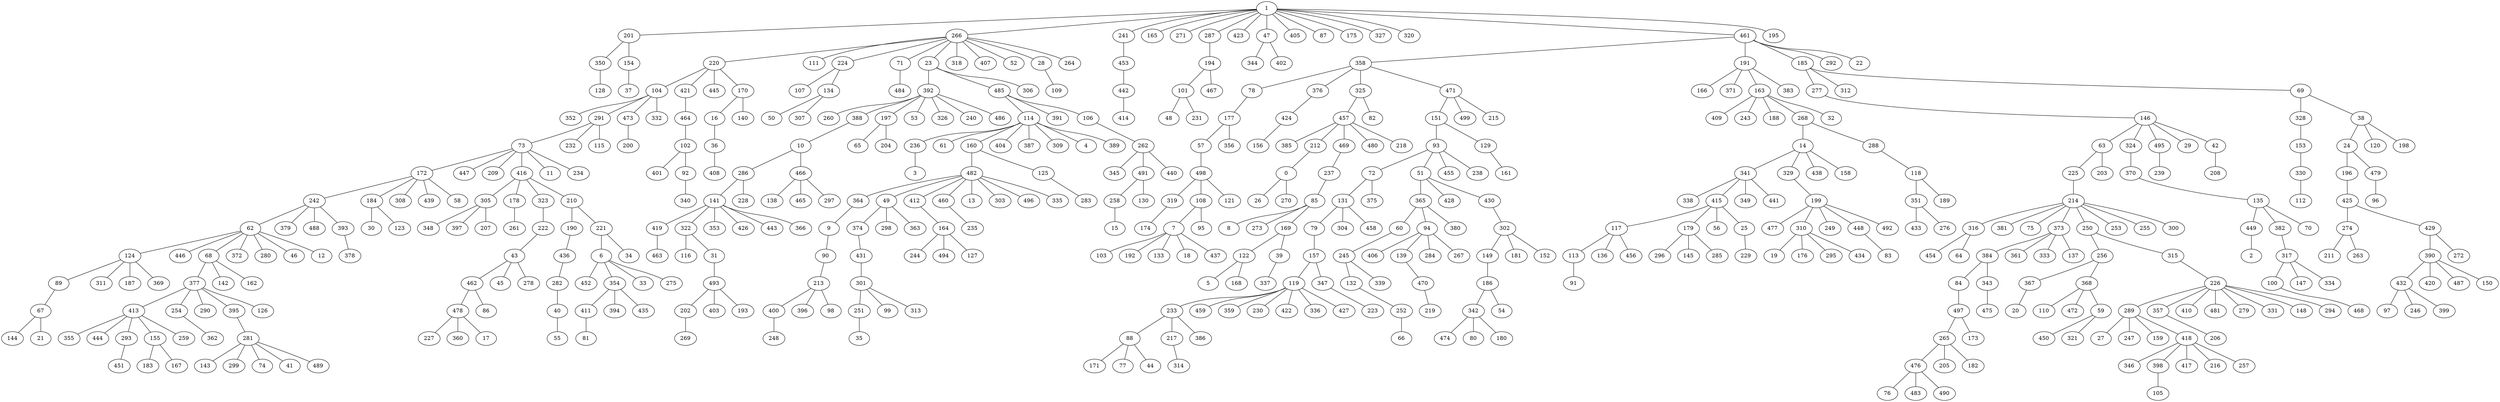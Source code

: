 strict graph G {
1;
201;
266;
241;
165;
271;
287;
423;
47;
405;
87;
175;
327;
320;
461;
195;
350;
154;
220;
111;
224;
71;
23;
318;
407;
52;
28;
264;
453;
194;
344;
402;
358;
191;
185;
292;
22;
128;
37;
104;
421;
445;
170;
107;
134;
484;
392;
485;
306;
109;
442;
101;
467;
78;
376;
325;
471;
166;
371;
163;
383;
277;
312;
69;
352;
291;
473;
332;
464;
16;
140;
50;
307;
260;
388;
197;
53;
326;
240;
486;
114;
391;
106;
414;
48;
231;
177;
424;
457;
82;
151;
499;
215;
409;
243;
188;
268;
32;
146;
328;
38;
73;
232;
115;
200;
102;
36;
10;
65;
204;
236;
61;
160;
404;
387;
309;
4;
389;
262;
57;
356;
156;
385;
212;
469;
480;
218;
93;
129;
14;
288;
63;
324;
495;
29;
42;
153;
24;
120;
198;
172;
447;
209;
416;
11;
234;
401;
92;
408;
286;
466;
3;
482;
125;
345;
491;
440;
498;
0;
237;
72;
51;
455;
238;
161;
341;
329;
438;
158;
118;
225;
203;
370;
239;
208;
330;
196;
479;
242;
184;
308;
439;
58;
305;
178;
323;
210;
340;
141;
228;
138;
465;
297;
364;
49;
412;
460;
13;
303;
496;
335;
283;
258;
130;
319;
108;
121;
26;
270;
85;
131;
375;
365;
428;
430;
338;
415;
349;
441;
199;
351;
189;
214;
135;
112;
425;
96;
62;
379;
488;
393;
30;
123;
348;
397;
207;
261;
222;
190;
221;
419;
322;
353;
426;
443;
366;
9;
374;
298;
363;
164;
235;
15;
174;
7;
95;
8;
273;
169;
79;
304;
458;
60;
94;
380;
302;
117;
179;
56;
25;
477;
310;
249;
448;
492;
433;
276;
316;
381;
75;
373;
250;
253;
255;
300;
449;
382;
70;
274;
429;
124;
446;
68;
372;
280;
46;
12;
378;
43;
436;
6;
34;
463;
116;
31;
90;
431;
244;
494;
127;
103;
192;
133;
18;
437;
122;
39;
157;
245;
406;
139;
284;
267;
149;
181;
152;
113;
136;
456;
296;
145;
285;
229;
19;
176;
295;
434;
83;
454;
64;
384;
361;
333;
137;
256;
315;
2;
317;
211;
263;
390;
272;
89;
311;
187;
369;
377;
142;
162;
462;
45;
278;
282;
452;
354;
33;
275;
493;
213;
301;
5;
168;
337;
119;
347;
132;
339;
470;
186;
91;
84;
343;
367;
368;
226;
100;
147;
334;
432;
420;
487;
150;
67;
413;
254;
290;
395;
126;
478;
86;
40;
411;
394;
435;
202;
403;
193;
400;
396;
98;
251;
99;
313;
233;
459;
359;
230;
422;
336;
427;
223;
252;
219;
342;
54;
497;
475;
20;
110;
472;
59;
289;
357;
410;
481;
279;
331;
148;
294;
468;
97;
246;
399;
144;
21;
355;
444;
293;
155;
259;
362;
281;
227;
360;
17;
55;
81;
269;
248;
35;
88;
217;
386;
66;
474;
80;
180;
265;
173;
450;
321;
27;
247;
159;
418;
206;
451;
183;
167;
143;
299;
74;
41;
489;
171;
77;
44;
314;
476;
205;
182;
346;
398;
417;
216;
257;
76;
483;
490;
105;
266 -- 23;
104 -- 291;
449 -- 2;
317 -- 334;
236 -- 3;
146 -- 29;
226 -- 481;
125 -- 283;
482 -- 13;
305 -- 207;
164 -- 244;
164 -- 127;
429 -- 390;
341 -- 349;
62 -- 372;
114 -- 387;
94 -- 284;
213 -- 400;
108 -- 7;
421 -- 464;
392 -- 326;
482 -- 335;
68 -- 162;
491 -- 258;
214 -- 253;
258 -- 15;
214 -- 255;
124 -- 369;
214 -- 300;
343 -- 475;
466 -- 465;
68 -- 377;
178 -- 261;
377 -- 254;
358 -- 325;
390 -- 420;
425 -- 274;
119 -- 233;
281 -- 489;
485 -- 391;
49 -- 363;
413 -- 259;
6 -- 33;
347 -- 223;
134 -- 50;
69 -- 38;
233 -- 386;
461 -- 358;
132 -- 252;
411 -- 81;
164 -- 494;
464 -- 102;
1 -- 461;
226 -- 410;
415 -- 56;
373 -- 137;
354 -- 435;
364 -- 9;
328 -- 153;
213 -- 98;
266 -- 111;
220 -- 104;
122 -- 5;
442 -- 414;
291 -- 73;
49 -- 374;
199 -- 492;
226 -- 294;
172 -- 242;
172 -- 439;
141 -- 353;
89 -- 67;
118 -- 351;
392 -- 388;
214 -- 381;
131 -- 458;
432 -- 97;
14 -- 158;
413 -- 293;
351 -- 276;
392 -- 197;
282 -- 40;
119 -- 230;
377 -- 395;
242 -- 62;
266 -- 407;
84 -- 497;
199 -- 448;
390 -- 150;
254 -- 362;
316 -- 454;
1 -- 271;
157 -- 119;
134 -- 307;
485 -- 106;
92 -- 340;
482 -- 412;
78 -- 177;
62 -- 446;
38 -- 24;
202 -- 269;
1 -- 287;
28 -- 109;
69 -- 328;
14 -- 329;
163 -- 268;
104 -- 332;
462 -- 86;
88 -- 77;
400 -- 248;
146 -- 495;
51 -- 430;
94 -- 139;
357 -- 206;
262 -- 440;
471 -- 151;
342 -- 80;
31 -- 493;
79 -- 157;
212 -- 0;
415 -- 179;
310 -- 19;
186 -- 342;
117 -- 113;
146 -- 324;
154 -- 37;
73 -- 416;
482 -- 496;
471 -- 499;
287 -- 194;
460 -- 235;
457 -- 480;
497 -- 173;
242 -- 393;
72 -- 131;
217 -- 314;
71 -- 484;
330 -- 112;
324 -- 370;
141 -- 322;
220 -- 445;
341 -- 338;
237 -- 85;
305 -- 348;
1 -- 47;
305 -- 397;
169 -- 39;
139 -- 470;
88 -- 44;
153 -- 330;
149 -- 186;
277 -- 146;
302 -- 181;
113 -- 91;
242 -- 488;
370 -- 135;
214 -- 373;
418 -- 346;
101 -- 48;
457 -- 212;
288 -- 118;
179 -- 296;
416 -- 178;
242 -- 379;
191 -- 383;
1 -- 175;
301 -- 313;
141 -- 366;
266 -- 224;
256 -- 367;
432 -- 399;
262 -- 345;
14 -- 341;
72 -- 375;
14 -- 438;
250 -- 315;
135 -- 382;
224 -- 107;
1 -- 405;
466 -- 138;
119 -- 459;
482 -- 303;
266 -- 318;
73 -- 234;
384 -- 84;
390 -- 432;
100 -- 468;
226 -- 279;
141 -- 443;
122 -- 168;
233 -- 217;
119 -- 336;
495 -- 239;
16 -- 36;
226 -- 331;
67 -- 21;
184 -- 30;
7 -- 133;
7 -- 437;
461 -- 292;
274 -- 263;
221 -- 6;
225 -- 214;
1 -- 241;
416 -- 305;
354 -- 394;
461 -- 191;
289 -- 418;
163 -- 188;
265 -- 182;
85 -- 273;
191 -- 166;
470 -- 219;
392 -- 486;
101 -- 231;
1 -- 195;
160 -- 125;
114 -- 404;
365 -- 60;
351 -- 433;
62 -- 68;
59 -- 450;
191 -- 163;
118 -- 189;
457 -- 218;
485 -- 114;
170 -- 140;
172 -- 308;
418 -- 417;
341 -- 441;
367 -- 20;
266 -- 220;
0 -- 270;
293 -- 451;
114 -- 61;
172 -- 184;
184 -- 123;
179 -- 285;
250 -- 256;
498 -- 121;
398 -- 105;
57 -- 498;
1 -- 327;
85 -- 169;
478 -- 360;
119 -- 359;
1 -- 201;
476 -- 483;
185 -- 277;
424 -- 156;
220 -- 421;
342 -- 474;
291 -- 232;
194 -- 467;
93 -- 238;
245 -- 132;
310 -- 434;
131 -- 79;
493 -- 403;
373 -- 361;
102 -- 401;
135 -- 449;
498 -- 319;
461 -- 185;
322 -- 116;
368 -- 472;
160 -- 482;
497 -- 265;
317 -- 100;
104 -- 473;
49 -- 298;
213 -- 396;
350 -- 128;
325 -- 457;
1 -- 87;
415 -- 117;
301 -- 251;
425 -- 429;
24 -- 479;
172 -- 58;
214 -- 250;
316 -- 64;
1 -- 423;
114 -- 4;
491 -- 130;
38 -- 198;
482 -- 49;
210 -- 190;
384 -- 343;
251 -- 35;
1 -- 266;
141 -- 419;
179 -- 145;
471 -- 215;
42 -- 208;
265 -- 205;
268 -- 288;
6 -- 354;
146 -- 42;
191 -- 371;
482 -- 460;
301 -- 99;
498 -- 108;
93 -- 51;
431 -- 301;
365 -- 94;
7 -- 18;
157 -- 347;
59 -- 321;
418 -- 216;
106 -- 262;
478 -- 17;
266 -- 71;
222 -- 43;
43 -- 278;
170 -- 16;
6 -- 452;
104 -- 352;
114 -- 236;
368 -- 59;
319 -- 174;
482 -- 364;
1 -- 320;
419 -- 463;
155 -- 167;
281 -- 143;
413 -- 444;
62 -- 124;
114 -- 160;
151 -- 93;
146 -- 63;
220 -- 170;
382 -- 317;
124 -- 89;
289 -- 27;
315 -- 226;
73 -- 172;
245 -- 339;
395 -- 281;
286 -- 141;
418 -- 257;
62 -- 280;
376 -- 424;
478 -- 227;
429 -- 272;
265 -- 476;
469 -- 237;
342 -- 180;
286 -- 228;
85 -- 8;
201 -- 350;
94 -- 406;
358 -- 376;
73 -- 11;
43 -- 45;
457 -- 469;
241 -- 453;
461 -- 22;
224 -- 134;
93 -- 455;
39 -- 337;
493 -- 202;
88 -- 171;
329 -- 199;
268 -- 14;
10 -- 286;
141 -- 426;
199 -- 310;
416 -- 323;
233 -- 88;
114 -- 389;
365 -- 380;
124 -- 311;
117 -- 136;
373 -- 333;
185 -- 312;
418 -- 398;
377 -- 126;
310 -- 295;
151 -- 129;
266 -- 52;
47 -- 344;
23 -- 306;
210 -- 221;
62 -- 12;
457 -- 385;
40 -- 55;
448 -- 83;
51 -- 365;
413 -- 355;
73 -- 209;
302 -- 149;
358 -- 78;
430 -- 302;
7 -- 103;
119 -- 422;
24 -- 196;
47 -- 402;
476 -- 490;
93 -- 72;
186 -- 54;
392 -- 240;
90 -- 213;
163 -- 409;
1 -- 165;
291 -- 115;
51 -- 428;
262 -- 491;
479 -- 96;
432 -- 246;
25 -- 229;
462 -- 478;
226 -- 289;
226 -- 357;
221 -- 34;
416 -- 210;
196 -- 425;
393 -- 378;
73 -- 447;
281 -- 74;
135 -- 70;
415 -- 25;
6 -- 275;
124 -- 187;
108 -- 95;
368 -- 110;
473 -- 200;
226 -- 148;
413 -- 155;
317 -- 147;
36 -- 408;
119 -- 427;
453 -- 442;
63 -- 203;
289 -- 159;
493 -- 193;
102 -- 92;
9 -- 90;
199 -- 477;
373 -- 384;
256 -- 368;
476 -- 76;
197 -- 204;
214 -- 75;
289 -- 247;
266 -- 28;
323 -- 222;
155 -- 183;
322 -- 31;
177 -- 57;
163 -- 243;
388 -- 10;
302 -- 152;
114 -- 309;
10 -- 466;
177 -- 356;
310 -- 176;
185 -- 69;
63 -- 225;
38 -- 120;
43 -- 462;
23 -- 392;
117 -- 456;
436 -- 282;
163 -- 32;
274 -- 211;
197 -- 65;
377 -- 413;
68 -- 142;
392 -- 260;
7 -- 192;
266 -- 264;
62 -- 46;
377 -- 290;
374 -- 431;
169 -- 122;
325 -- 82;
214 -- 316;
281 -- 41;
131 -- 304;
201 -- 154;
199 -- 249;
466 -- 297;
358 -- 471;
252 -- 66;
390 -- 487;
412 -- 164;
0 -- 26;
341 -- 415;
354 -- 411;
281 -- 299;
94 -- 267;
190 -- 436;
23 -- 485;
392 -- 53;
194 -- 101;
129 -- 161;
67 -- 144;
60 -- 245;
}
